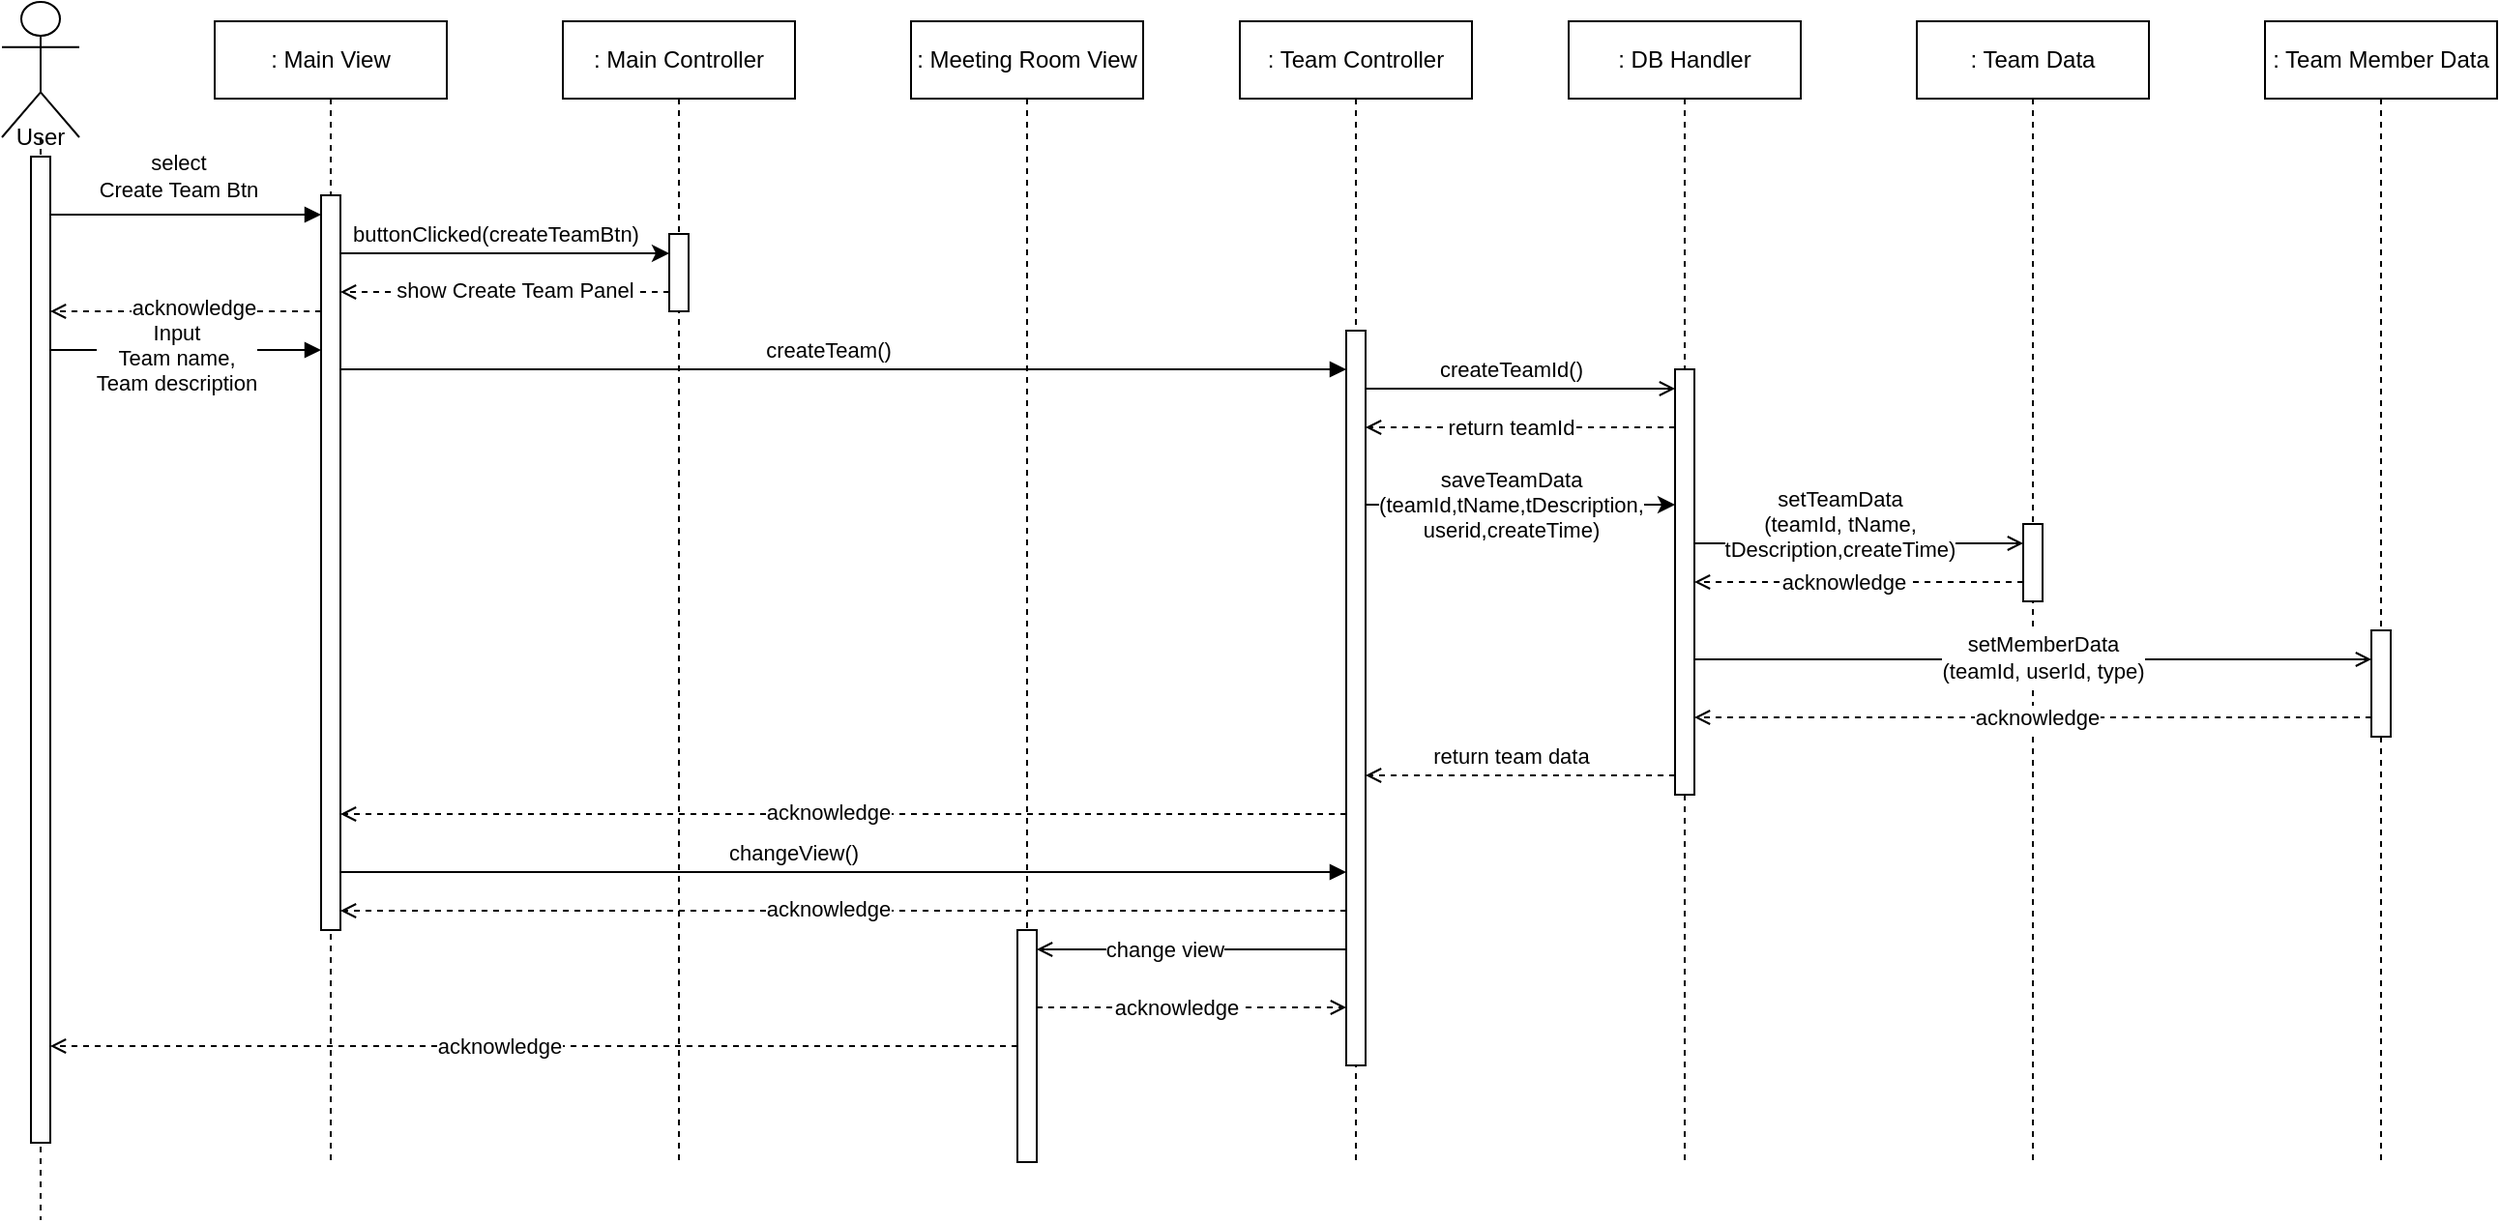 <mxfile version="14.7.6" type="github">
  <diagram id="KoOCsL7IerZmDVaIZsQJ" name="Page-1">
    <mxGraphModel dx="700" dy="695" grid="1" gridSize="10" guides="1" tooltips="1" connect="1" arrows="1" fold="1" page="1" pageScale="1" pageWidth="827" pageHeight="1169" math="0" shadow="0">
      <root>
        <mxCell id="0" />
        <mxCell id="1" parent="0" />
        <mxCell id="SIA6TbX_IePgMJy5oAV3-4" value=": Meeting Room View" style="shape=umlLifeline;perimeter=lifelinePerimeter;whiteSpace=wrap;html=1;container=1;collapsible=0;recursiveResize=0;outlineConnect=0;" parent="1" vertex="1">
          <mxGeometry x="560" y="40" width="120" height="590" as="geometry" />
        </mxCell>
        <mxCell id="SIA6TbX_IePgMJy5oAV3-6" value=": Team Controller" style="shape=umlLifeline;perimeter=lifelinePerimeter;whiteSpace=wrap;html=1;container=1;collapsible=0;recursiveResize=0;outlineConnect=0;" parent="1" vertex="1">
          <mxGeometry x="730" y="40" width="120" height="590" as="geometry" />
        </mxCell>
        <mxCell id="SIA6TbX_IePgMJy5oAV3-10" value=": Team Data" style="shape=umlLifeline;perimeter=lifelinePerimeter;whiteSpace=wrap;html=1;container=1;collapsible=0;recursiveResize=0;outlineConnect=0;" parent="1" vertex="1">
          <mxGeometry x="1080" y="40" width="120" height="590" as="geometry" />
        </mxCell>
        <mxCell id="SIA6TbX_IePgMJy5oAV3-12" value=": DB Handler" style="shape=umlLifeline;perimeter=lifelinePerimeter;whiteSpace=wrap;html=1;container=1;collapsible=0;recursiveResize=0;outlineConnect=0;" parent="1" vertex="1">
          <mxGeometry x="900" y="40" width="120" height="590" as="geometry" />
        </mxCell>
        <mxCell id="SIA6TbX_IePgMJy5oAV3-13" value="" style="shape=umlLifeline;participant=umlActor;perimeter=lifelinePerimeter;whiteSpace=wrap;html=1;container=1;collapsible=0;recursiveResize=0;verticalAlign=top;spacingTop=36;outlineConnect=0;size=70;" parent="1" vertex="1">
          <mxGeometry x="90" y="30" width="40" height="630" as="geometry" />
        </mxCell>
        <mxCell id="SIA6TbX_IePgMJy5oAV3-14" value="" style="html=1;points=[];perimeter=orthogonalPerimeter;" parent="SIA6TbX_IePgMJy5oAV3-13" vertex="1">
          <mxGeometry x="15" y="80" width="10" height="510" as="geometry" />
        </mxCell>
        <mxCell id="SIA6TbX_IePgMJy5oAV3-15" value="User" style="text;html=1;strokeColor=none;fillColor=none;align=center;verticalAlign=middle;whiteSpace=wrap;rounded=0;" parent="SIA6TbX_IePgMJy5oAV3-13" vertex="1">
          <mxGeometry y="60" width="40" height="20" as="geometry" />
        </mxCell>
        <mxCell id="uCHtYthcjUW0IdeamV3n-2" value="" style="edgeStyle=orthogonalEdgeStyle;rounded=0;orthogonalLoop=1;jettySize=auto;html=1;endArrow=open;endFill=0;" parent="1" source="SIA6TbX_IePgMJy5oAV3-28" target="uCHtYthcjUW0IdeamV3n-1" edge="1">
          <mxGeometry relative="1" as="geometry">
            <mxPoint x="930" y="270" as="targetPoint" />
            <Array as="points">
              <mxPoint x="900" y="230" />
              <mxPoint x="900" y="230" />
            </Array>
          </mxGeometry>
        </mxCell>
        <mxCell id="uCHtYthcjUW0IdeamV3n-24" value="createTeamId()" style="edgeLabel;html=1;align=center;verticalAlign=middle;resizable=0;points=[];" parent="uCHtYthcjUW0IdeamV3n-2" vertex="1" connectable="0">
          <mxGeometry x="-0.237" y="-1" relative="1" as="geometry">
            <mxPoint x="14" y="-11" as="offset" />
          </mxGeometry>
        </mxCell>
        <mxCell id="e2vInGb-3fhjZgSA6Eiw-13" style="edgeStyle=orthogonalEdgeStyle;rounded=0;orthogonalLoop=1;jettySize=auto;html=1;" parent="1" source="SIA6TbX_IePgMJy5oAV3-28" target="uCHtYthcjUW0IdeamV3n-1" edge="1">
          <mxGeometry relative="1" as="geometry">
            <Array as="points">
              <mxPoint x="910" y="290" />
              <mxPoint x="910" y="290" />
            </Array>
          </mxGeometry>
        </mxCell>
        <mxCell id="e2vInGb-3fhjZgSA6Eiw-14" value="saveTeamData&lt;br&gt;(teamId,tName,tDescription,&lt;br&gt;userid,createTime)" style="edgeLabel;html=1;align=center;verticalAlign=middle;resizable=0;points=[];" parent="e2vInGb-3fhjZgSA6Eiw-13" vertex="1" connectable="0">
          <mxGeometry x="-0.2" y="1" relative="1" as="geometry">
            <mxPoint x="11" y="1" as="offset" />
          </mxGeometry>
        </mxCell>
        <mxCell id="e2vInGb-3fhjZgSA6Eiw-27" style="edgeStyle=orthogonalEdgeStyle;rounded=0;orthogonalLoop=1;jettySize=auto;html=1;endArrow=open;endFill=0;dashed=1;" parent="1" source="SIA6TbX_IePgMJy5oAV3-28" target="e2vInGb-3fhjZgSA6Eiw-2" edge="1">
          <mxGeometry relative="1" as="geometry">
            <Array as="points">
              <mxPoint x="580" y="450" />
              <mxPoint x="580" y="450" />
            </Array>
          </mxGeometry>
        </mxCell>
        <mxCell id="e2vInGb-3fhjZgSA6Eiw-28" value="acknowledge" style="edgeLabel;html=1;align=center;verticalAlign=middle;resizable=0;points=[];" parent="e2vInGb-3fhjZgSA6Eiw-27" vertex="1" connectable="0">
          <mxGeometry x="0.097" y="-1" relative="1" as="geometry">
            <mxPoint x="17" as="offset" />
          </mxGeometry>
        </mxCell>
        <mxCell id="e2vInGb-3fhjZgSA6Eiw-40" style="edgeStyle=orthogonalEdgeStyle;rounded=0;orthogonalLoop=1;jettySize=auto;html=1;endArrow=open;endFill=0;" parent="1" source="SIA6TbX_IePgMJy5oAV3-28" target="e2vInGb-3fhjZgSA6Eiw-39" edge="1">
          <mxGeometry relative="1" as="geometry">
            <Array as="points">
              <mxPoint x="760" y="520" />
              <mxPoint x="760" y="520" />
            </Array>
          </mxGeometry>
        </mxCell>
        <mxCell id="e2vInGb-3fhjZgSA6Eiw-41" value="change view" style="edgeLabel;html=1;align=center;verticalAlign=middle;resizable=0;points=[];" parent="e2vInGb-3fhjZgSA6Eiw-40" vertex="1" connectable="0">
          <mxGeometry x="0.175" y="4" relative="1" as="geometry">
            <mxPoint y="-4" as="offset" />
          </mxGeometry>
        </mxCell>
        <mxCell id="SIA6TbX_IePgMJy5oAV3-28" value="" style="html=1;points=[];perimeter=orthogonalPerimeter;" parent="1" vertex="1">
          <mxGeometry x="785" y="200" width="10" height="380" as="geometry" />
        </mxCell>
        <mxCell id="uCHtYthcjUW0IdeamV3n-10" style="edgeStyle=orthogonalEdgeStyle;rounded=0;orthogonalLoop=1;jettySize=auto;html=1;dashed=1;endArrow=open;endFill=0;" parent="1" edge="1">
          <mxGeometry relative="1" as="geometry">
            <Array as="points">
              <mxPoint x="860" y="430" />
              <mxPoint x="860" y="430" />
            </Array>
            <mxPoint x="955" y="430" as="sourcePoint" />
            <mxPoint x="795" y="430" as="targetPoint" />
          </mxGeometry>
        </mxCell>
        <mxCell id="uCHtYthcjUW0IdeamV3n-29" value="return team data" style="edgeLabel;html=1;align=center;verticalAlign=middle;resizable=0;points=[];" parent="uCHtYthcjUW0IdeamV3n-10" vertex="1" connectable="0">
          <mxGeometry x="0.062" y="3" relative="1" as="geometry">
            <mxPoint y="-13" as="offset" />
          </mxGeometry>
        </mxCell>
        <mxCell id="e2vInGb-3fhjZgSA6Eiw-10" style="edgeStyle=orthogonalEdgeStyle;rounded=0;orthogonalLoop=1;jettySize=auto;html=1;dashed=1;endArrow=open;endFill=0;" parent="1" source="uCHtYthcjUW0IdeamV3n-1" target="SIA6TbX_IePgMJy5oAV3-28" edge="1">
          <mxGeometry relative="1" as="geometry">
            <Array as="points">
              <mxPoint x="920" y="250" />
              <mxPoint x="920" y="250" />
            </Array>
          </mxGeometry>
        </mxCell>
        <mxCell id="e2vInGb-3fhjZgSA6Eiw-11" value="return teamId" style="edgeLabel;html=1;align=center;verticalAlign=middle;resizable=0;points=[];" parent="e2vInGb-3fhjZgSA6Eiw-10" vertex="1" connectable="0">
          <mxGeometry x="0.125" y="4" relative="1" as="geometry">
            <mxPoint x="5" y="-4" as="offset" />
          </mxGeometry>
        </mxCell>
        <mxCell id="e2vInGb-3fhjZgSA6Eiw-23" style="edgeStyle=orthogonalEdgeStyle;rounded=0;orthogonalLoop=1;jettySize=auto;html=1;endArrow=open;endFill=0;" parent="1" source="uCHtYthcjUW0IdeamV3n-1" target="e2vInGb-3fhjZgSA6Eiw-18" edge="1">
          <mxGeometry relative="1" as="geometry">
            <Array as="points">
              <mxPoint x="1230" y="370" />
              <mxPoint x="1230" y="370" />
            </Array>
          </mxGeometry>
        </mxCell>
        <mxCell id="e2vInGb-3fhjZgSA6Eiw-24" value="setMemberData&lt;br&gt;(teamId, userId, type)" style="edgeLabel;html=1;align=center;verticalAlign=middle;resizable=0;points=[];" parent="e2vInGb-3fhjZgSA6Eiw-23" vertex="1" connectable="0">
          <mxGeometry x="0.034" y="-3" relative="1" as="geometry">
            <mxPoint x="-1" y="-4" as="offset" />
          </mxGeometry>
        </mxCell>
        <mxCell id="uCHtYthcjUW0IdeamV3n-1" value="" style="html=1;points=[];perimeter=orthogonalPerimeter;" parent="1" vertex="1">
          <mxGeometry x="955" y="220" width="10" height="220" as="geometry" />
        </mxCell>
        <mxCell id="uCHtYthcjUW0IdeamV3n-8" style="edgeStyle=orthogonalEdgeStyle;rounded=0;orthogonalLoop=1;jettySize=auto;html=1;endArrow=open;endFill=0;" parent="1" source="uCHtYthcjUW0IdeamV3n-1" target="uCHtYthcjUW0IdeamV3n-5" edge="1">
          <mxGeometry relative="1" as="geometry">
            <mxPoint x="1125" y="280" as="sourcePoint" />
            <Array as="points">
              <mxPoint x="1010" y="310" />
              <mxPoint x="1010" y="310" />
            </Array>
          </mxGeometry>
        </mxCell>
        <mxCell id="uCHtYthcjUW0IdeamV3n-26" value="setTeamData&lt;br&gt;(teamId, tName, &lt;br&gt;tDescription,createTime)" style="edgeLabel;html=1;align=center;verticalAlign=middle;resizable=0;points=[];" parent="uCHtYthcjUW0IdeamV3n-8" vertex="1" connectable="0">
          <mxGeometry x="-0.167" y="4" relative="1" as="geometry">
            <mxPoint x="4" y="-6" as="offset" />
          </mxGeometry>
        </mxCell>
        <mxCell id="e2vInGb-3fhjZgSA6Eiw-15" style="edgeStyle=orthogonalEdgeStyle;rounded=0;orthogonalLoop=1;jettySize=auto;html=1;dashed=1;endArrow=open;endFill=0;" parent="1" source="uCHtYthcjUW0IdeamV3n-5" target="uCHtYthcjUW0IdeamV3n-1" edge="1">
          <mxGeometry relative="1" as="geometry">
            <Array as="points">
              <mxPoint x="1090" y="330" />
              <mxPoint x="1090" y="330" />
            </Array>
          </mxGeometry>
        </mxCell>
        <mxCell id="e2vInGb-3fhjZgSA6Eiw-16" value="acknowledge" style="edgeLabel;html=1;align=center;verticalAlign=middle;resizable=0;points=[];" parent="e2vInGb-3fhjZgSA6Eiw-15" vertex="1" connectable="0">
          <mxGeometry x="0.094" y="-3" relative="1" as="geometry">
            <mxPoint y="3" as="offset" />
          </mxGeometry>
        </mxCell>
        <mxCell id="uCHtYthcjUW0IdeamV3n-5" value="" style="html=1;points=[];perimeter=orthogonalPerimeter;" parent="1" vertex="1">
          <mxGeometry x="1135" y="300" width="10" height="40" as="geometry" />
        </mxCell>
        <mxCell id="e2vInGb-3fhjZgSA6Eiw-1" value=": Main View" style="shape=umlLifeline;perimeter=lifelinePerimeter;whiteSpace=wrap;html=1;container=1;collapsible=0;recursiveResize=0;outlineConnect=0;" parent="1" vertex="1">
          <mxGeometry x="200" y="40" width="120" height="590" as="geometry" />
        </mxCell>
        <mxCell id="e2vInGb-3fhjZgSA6Eiw-2" value="" style="html=1;points=[];perimeter=orthogonalPerimeter;" parent="e2vInGb-3fhjZgSA6Eiw-1" vertex="1">
          <mxGeometry x="55" y="90" width="10" height="380" as="geometry" />
        </mxCell>
        <mxCell id="e2vInGb-3fhjZgSA6Eiw-3" style="edgeStyle=orthogonalEdgeStyle;rounded=0;orthogonalLoop=1;jettySize=auto;html=1;endArrow=block;endFill=1;" parent="1" source="SIA6TbX_IePgMJy5oAV3-14" target="e2vInGb-3fhjZgSA6Eiw-2" edge="1">
          <mxGeometry relative="1" as="geometry">
            <Array as="points">
              <mxPoint x="180" y="140" />
              <mxPoint x="180" y="140" />
            </Array>
          </mxGeometry>
        </mxCell>
        <mxCell id="e2vInGb-3fhjZgSA6Eiw-4" value="select&lt;br&gt;Create Team Btn" style="edgeLabel;html=1;align=center;verticalAlign=middle;resizable=0;points=[];" parent="e2vInGb-3fhjZgSA6Eiw-3" vertex="1" connectable="0">
          <mxGeometry x="-0.153" y="2" relative="1" as="geometry">
            <mxPoint x="6" y="-18" as="offset" />
          </mxGeometry>
        </mxCell>
        <mxCell id="e2vInGb-3fhjZgSA6Eiw-5" style="edgeStyle=orthogonalEdgeStyle;rounded=0;orthogonalLoop=1;jettySize=auto;html=1;endArrow=block;endFill=1;" parent="1" source="e2vInGb-3fhjZgSA6Eiw-2" target="SIA6TbX_IePgMJy5oAV3-28" edge="1">
          <mxGeometry relative="1" as="geometry">
            <Array as="points">
              <mxPoint x="510" y="480" />
              <mxPoint x="510" y="480" />
            </Array>
          </mxGeometry>
        </mxCell>
        <mxCell id="e2vInGb-3fhjZgSA6Eiw-6" value="changeView()" style="edgeLabel;html=1;align=center;verticalAlign=middle;resizable=0;points=[];" parent="e2vInGb-3fhjZgSA6Eiw-5" vertex="1" connectable="0">
          <mxGeometry x="-0.312" y="1" relative="1" as="geometry">
            <mxPoint x="55" y="-9" as="offset" />
          </mxGeometry>
        </mxCell>
        <mxCell id="e2vInGb-3fhjZgSA6Eiw-7" style="edgeStyle=orthogonalEdgeStyle;rounded=0;orthogonalLoop=1;jettySize=auto;html=1;endArrow=block;endFill=1;" parent="1" source="e2vInGb-3fhjZgSA6Eiw-2" target="SIA6TbX_IePgMJy5oAV3-28" edge="1">
          <mxGeometry relative="1" as="geometry">
            <Array as="points">
              <mxPoint x="490" y="220" />
              <mxPoint x="490" y="220" />
            </Array>
          </mxGeometry>
        </mxCell>
        <mxCell id="e2vInGb-3fhjZgSA6Eiw-8" value="createTeam()" style="edgeLabel;html=1;align=center;verticalAlign=middle;resizable=0;points=[];" parent="e2vInGb-3fhjZgSA6Eiw-7" vertex="1" connectable="0">
          <mxGeometry x="-0.097" relative="1" as="geometry">
            <mxPoint x="17" y="-10" as="offset" />
          </mxGeometry>
        </mxCell>
        <mxCell id="e2vInGb-3fhjZgSA6Eiw-9" value=": Team Member Data" style="shape=umlLifeline;perimeter=lifelinePerimeter;whiteSpace=wrap;html=1;container=1;collapsible=0;recursiveResize=0;outlineConnect=0;" parent="1" vertex="1">
          <mxGeometry x="1260" y="40" width="120" height="590" as="geometry" />
        </mxCell>
        <mxCell id="e2vInGb-3fhjZgSA6Eiw-25" style="edgeStyle=orthogonalEdgeStyle;rounded=0;orthogonalLoop=1;jettySize=auto;html=1;dashed=1;endArrow=open;endFill=0;" parent="1" source="e2vInGb-3fhjZgSA6Eiw-18" target="uCHtYthcjUW0IdeamV3n-1" edge="1">
          <mxGeometry relative="1" as="geometry">
            <Array as="points">
              <mxPoint x="1050" y="400" />
              <mxPoint x="1050" y="400" />
            </Array>
          </mxGeometry>
        </mxCell>
        <mxCell id="e2vInGb-3fhjZgSA6Eiw-26" value="acknowledge" style="edgeLabel;html=1;align=center;verticalAlign=middle;resizable=0;points=[];" parent="e2vInGb-3fhjZgSA6Eiw-25" vertex="1" connectable="0">
          <mxGeometry x="-0.011" relative="1" as="geometry">
            <mxPoint as="offset" />
          </mxGeometry>
        </mxCell>
        <mxCell id="e2vInGb-3fhjZgSA6Eiw-18" value="" style="html=1;points=[];perimeter=orthogonalPerimeter;" parent="1" vertex="1">
          <mxGeometry x="1315" y="355" width="10" height="55" as="geometry" />
        </mxCell>
        <mxCell id="e2vInGb-3fhjZgSA6Eiw-29" value=": Main Controller" style="shape=umlLifeline;perimeter=lifelinePerimeter;whiteSpace=wrap;html=1;container=1;collapsible=0;recursiveResize=0;outlineConnect=0;" parent="1" vertex="1">
          <mxGeometry x="380" y="40" width="120" height="590" as="geometry" />
        </mxCell>
        <mxCell id="e2vInGb-3fhjZgSA6Eiw-32" style="edgeStyle=orthogonalEdgeStyle;rounded=0;orthogonalLoop=1;jettySize=auto;html=1;dashed=1;endArrow=open;endFill=0;" parent="1" source="e2vInGb-3fhjZgSA6Eiw-30" target="e2vInGb-3fhjZgSA6Eiw-2" edge="1">
          <mxGeometry relative="1" as="geometry">
            <Array as="points">
              <mxPoint x="290" y="180" />
              <mxPoint x="290" y="180" />
            </Array>
          </mxGeometry>
        </mxCell>
        <mxCell id="e2vInGb-3fhjZgSA6Eiw-34" value="show Create Team Panel" style="edgeLabel;html=1;align=center;verticalAlign=middle;resizable=0;points=[];" parent="e2vInGb-3fhjZgSA6Eiw-32" vertex="1" connectable="0">
          <mxGeometry x="-0.059" y="-1" relative="1" as="geometry">
            <mxPoint as="offset" />
          </mxGeometry>
        </mxCell>
        <mxCell id="e2vInGb-3fhjZgSA6Eiw-30" value="" style="html=1;points=[];perimeter=orthogonalPerimeter;" parent="1" vertex="1">
          <mxGeometry x="435" y="150" width="10" height="40" as="geometry" />
        </mxCell>
        <mxCell id="e2vInGb-3fhjZgSA6Eiw-31" style="edgeStyle=orthogonalEdgeStyle;rounded=0;orthogonalLoop=1;jettySize=auto;html=1;" parent="1" source="e2vInGb-3fhjZgSA6Eiw-2" target="e2vInGb-3fhjZgSA6Eiw-30" edge="1">
          <mxGeometry relative="1" as="geometry">
            <Array as="points">
              <mxPoint x="380" y="160" />
              <mxPoint x="380" y="160" />
            </Array>
          </mxGeometry>
        </mxCell>
        <mxCell id="e2vInGb-3fhjZgSA6Eiw-33" value="buttonClicked(createTeamBtn)" style="edgeLabel;html=1;align=center;verticalAlign=middle;resizable=0;points=[];" parent="e2vInGb-3fhjZgSA6Eiw-31" vertex="1" connectable="0">
          <mxGeometry x="-0.141" y="2" relative="1" as="geometry">
            <mxPoint x="7" y="-8" as="offset" />
          </mxGeometry>
        </mxCell>
        <mxCell id="e2vInGb-3fhjZgSA6Eiw-37" style="edgeStyle=orthogonalEdgeStyle;rounded=0;orthogonalLoop=1;jettySize=auto;html=1;endArrow=block;endFill=1;" parent="1" source="SIA6TbX_IePgMJy5oAV3-14" target="e2vInGb-3fhjZgSA6Eiw-2" edge="1">
          <mxGeometry relative="1" as="geometry">
            <Array as="points">
              <mxPoint x="240" y="210" />
              <mxPoint x="240" y="210" />
            </Array>
          </mxGeometry>
        </mxCell>
        <mxCell id="e2vInGb-3fhjZgSA6Eiw-38" value="Input&lt;br&gt;Team name, &lt;br&gt;Team description" style="edgeLabel;html=1;align=center;verticalAlign=middle;resizable=0;points=[];" parent="e2vInGb-3fhjZgSA6Eiw-37" vertex="1" connectable="0">
          <mxGeometry x="-0.071" y="-4" relative="1" as="geometry">
            <mxPoint as="offset" />
          </mxGeometry>
        </mxCell>
        <mxCell id="e2vInGb-3fhjZgSA6Eiw-42" style="edgeStyle=orthogonalEdgeStyle;rounded=0;orthogonalLoop=1;jettySize=auto;html=1;endArrow=open;endFill=0;dashed=1;" parent="1" source="e2vInGb-3fhjZgSA6Eiw-39" target="SIA6TbX_IePgMJy5oAV3-14" edge="1">
          <mxGeometry relative="1" as="geometry">
            <Array as="points">
              <mxPoint x="240" y="570" />
              <mxPoint x="240" y="570" />
            </Array>
          </mxGeometry>
        </mxCell>
        <mxCell id="e2vInGb-3fhjZgSA6Eiw-43" value="acknowledge" style="edgeLabel;html=1;align=center;verticalAlign=middle;resizable=0;points=[];" parent="e2vInGb-3fhjZgSA6Eiw-42" vertex="1" connectable="0">
          <mxGeometry x="0.114" y="-2" relative="1" as="geometry">
            <mxPoint x="10" y="2" as="offset" />
          </mxGeometry>
        </mxCell>
        <mxCell id="e2vInGb-3fhjZgSA6Eiw-45" style="edgeStyle=orthogonalEdgeStyle;rounded=0;orthogonalLoop=1;jettySize=auto;html=1;dashed=1;endArrow=open;endFill=0;" parent="1" source="e2vInGb-3fhjZgSA6Eiw-39" target="SIA6TbX_IePgMJy5oAV3-28" edge="1">
          <mxGeometry relative="1" as="geometry">
            <Array as="points">
              <mxPoint x="670" y="550" />
              <mxPoint x="670" y="550" />
            </Array>
          </mxGeometry>
        </mxCell>
        <mxCell id="e2vInGb-3fhjZgSA6Eiw-46" value="acknowledge" style="edgeLabel;html=1;align=center;verticalAlign=middle;resizable=0;points=[];" parent="e2vInGb-3fhjZgSA6Eiw-45" vertex="1" connectable="0">
          <mxGeometry x="-0.1" relative="1" as="geometry">
            <mxPoint as="offset" />
          </mxGeometry>
        </mxCell>
        <mxCell id="e2vInGb-3fhjZgSA6Eiw-39" value="" style="html=1;points=[];perimeter=orthogonalPerimeter;" parent="1" vertex="1">
          <mxGeometry x="615" y="510" width="10" height="120" as="geometry" />
        </mxCell>
        <mxCell id="e2vInGb-3fhjZgSA6Eiw-49" style="edgeStyle=orthogonalEdgeStyle;rounded=0;orthogonalLoop=1;jettySize=auto;html=1;dashed=1;endArrow=open;endFill=0;" parent="1" source="e2vInGb-3fhjZgSA6Eiw-2" target="SIA6TbX_IePgMJy5oAV3-14" edge="1">
          <mxGeometry relative="1" as="geometry">
            <Array as="points">
              <mxPoint x="160" y="190" />
              <mxPoint x="160" y="190" />
            </Array>
          </mxGeometry>
        </mxCell>
        <mxCell id="e2vInGb-3fhjZgSA6Eiw-50" value="acknowledge" style="edgeLabel;html=1;align=center;verticalAlign=middle;resizable=0;points=[];" parent="e2vInGb-3fhjZgSA6Eiw-49" vertex="1" connectable="0">
          <mxGeometry x="-0.057" y="-2" relative="1" as="geometry">
            <mxPoint as="offset" />
          </mxGeometry>
        </mxCell>
        <mxCell id="e2vInGb-3fhjZgSA6Eiw-51" style="edgeStyle=orthogonalEdgeStyle;rounded=0;orthogonalLoop=1;jettySize=auto;html=1;endArrow=open;endFill=0;dashed=1;" parent="1" edge="1">
          <mxGeometry relative="1" as="geometry">
            <mxPoint x="785" y="500" as="sourcePoint" />
            <mxPoint x="265" y="500" as="targetPoint" />
            <Array as="points">
              <mxPoint x="580" y="500" />
              <mxPoint x="580" y="500" />
            </Array>
          </mxGeometry>
        </mxCell>
        <mxCell id="e2vInGb-3fhjZgSA6Eiw-52" value="acknowledge" style="edgeLabel;html=1;align=center;verticalAlign=middle;resizable=0;points=[];" parent="e2vInGb-3fhjZgSA6Eiw-51" vertex="1" connectable="0">
          <mxGeometry x="0.097" y="-1" relative="1" as="geometry">
            <mxPoint x="17" as="offset" />
          </mxGeometry>
        </mxCell>
      </root>
    </mxGraphModel>
  </diagram>
</mxfile>
